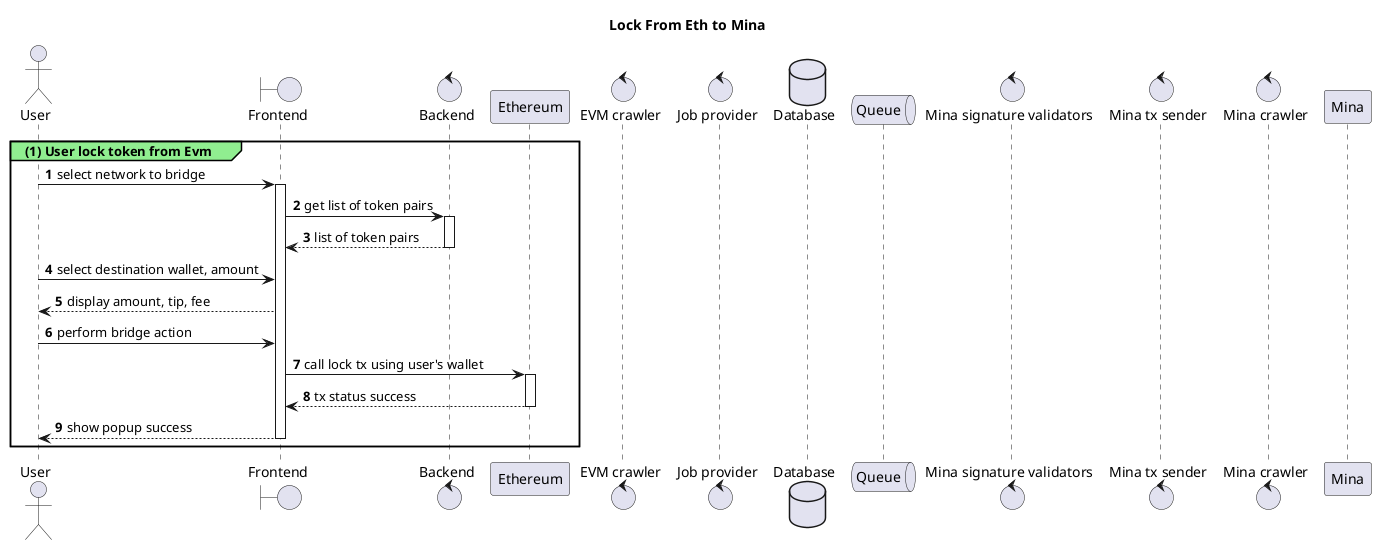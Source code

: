 @startuml 1
title Lock From Eth to Mina
actor User
boundary fe as "Frontend"
control be as "Backend"
participant Ethereum
control evm_crawler as "EVM crawler"
control job_provider as "Job provider"
database db as "Database"
queue queue1 as "Queue"
control mina_validator as "Mina signature validators"
control mina_sender as "Mina tx sender"
control mina_crawler as "Mina crawler"
participant Mina
autonumber

group#LightGreen (1) User lock token from Evm

    User -> fe : select network to bridge

    activate fe
    fe -> be : get list of token pairs
    activate be
    be --> fe : list of token pairs
    deactivate be

    User -> fe: select destination wallet, amount
    fe --> User: display amount, tip, fee
    User -> fe: perform bridge action
    fe -> Ethereum: call lock tx using user's wallet
    activate Ethereum
    Ethereum --> fe: tx status success
    deactivate Ethereum

    fe --> User: show popup success
    deactivate fe


end

@enduml

